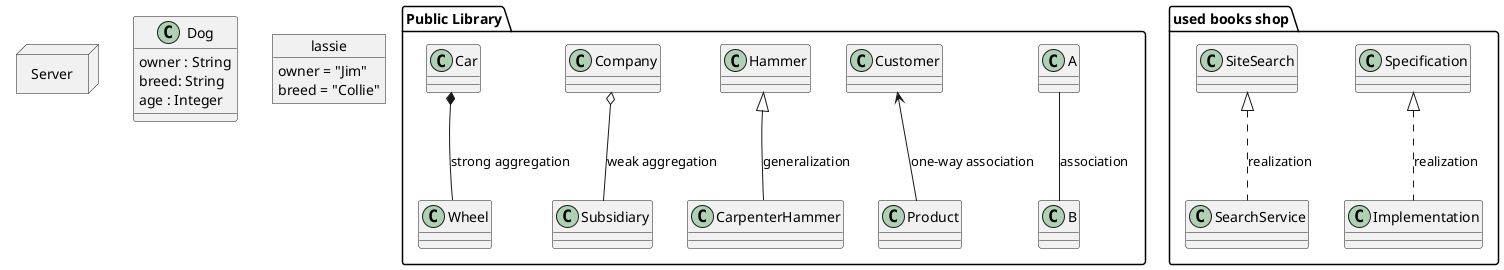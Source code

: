 /' http://plantuml.com/ is a drawing tool.
has support for many UML diagrams:
sequence, use case, class, activity, component, state, object
Written in Java and using Graphviz backend for many diagram types. '/
@startuml
'Classes are made with First letter Capitalized
class Dog {
  owner : String
  breed: String
  age : Integer
}

object lassie {
  owner = "Jim"
  breed = "Collie" 
}

package "Public Library" {
  A -- B : "association"
  Customer <-- Product : "one-way association"
  Hammer <|-- CarpenterHammer : generalization
  Company o-- Subsidiary : "weak aggregation"
  Car *-- Wheel : "strong aggregation"
}
Package "used books shop" {
  ' These are for  interfaces
  Specification <|.. Implementation : realization
  SiteSearch <|.. SearchService : realization
}
package Server <<Node>> {

}
@enduml
